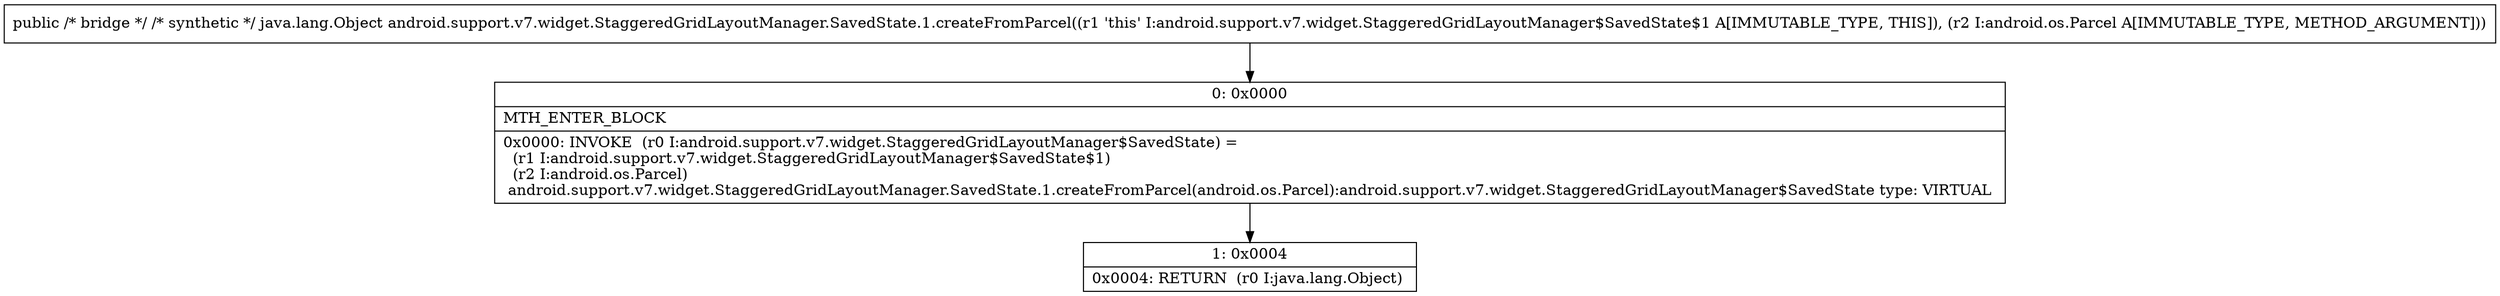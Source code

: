 digraph "CFG forandroid.support.v7.widget.StaggeredGridLayoutManager.SavedState.1.createFromParcel(Landroid\/os\/Parcel;)Ljava\/lang\/Object;" {
Node_0 [shape=record,label="{0\:\ 0x0000|MTH_ENTER_BLOCK\l|0x0000: INVOKE  (r0 I:android.support.v7.widget.StaggeredGridLayoutManager$SavedState) = \l  (r1 I:android.support.v7.widget.StaggeredGridLayoutManager$SavedState$1)\l  (r2 I:android.os.Parcel)\l android.support.v7.widget.StaggeredGridLayoutManager.SavedState.1.createFromParcel(android.os.Parcel):android.support.v7.widget.StaggeredGridLayoutManager$SavedState type: VIRTUAL \l}"];
Node_1 [shape=record,label="{1\:\ 0x0004|0x0004: RETURN  (r0 I:java.lang.Object) \l}"];
MethodNode[shape=record,label="{public \/* bridge *\/ \/* synthetic *\/ java.lang.Object android.support.v7.widget.StaggeredGridLayoutManager.SavedState.1.createFromParcel((r1 'this' I:android.support.v7.widget.StaggeredGridLayoutManager$SavedState$1 A[IMMUTABLE_TYPE, THIS]), (r2 I:android.os.Parcel A[IMMUTABLE_TYPE, METHOD_ARGUMENT])) }"];
MethodNode -> Node_0;
Node_0 -> Node_1;
}


